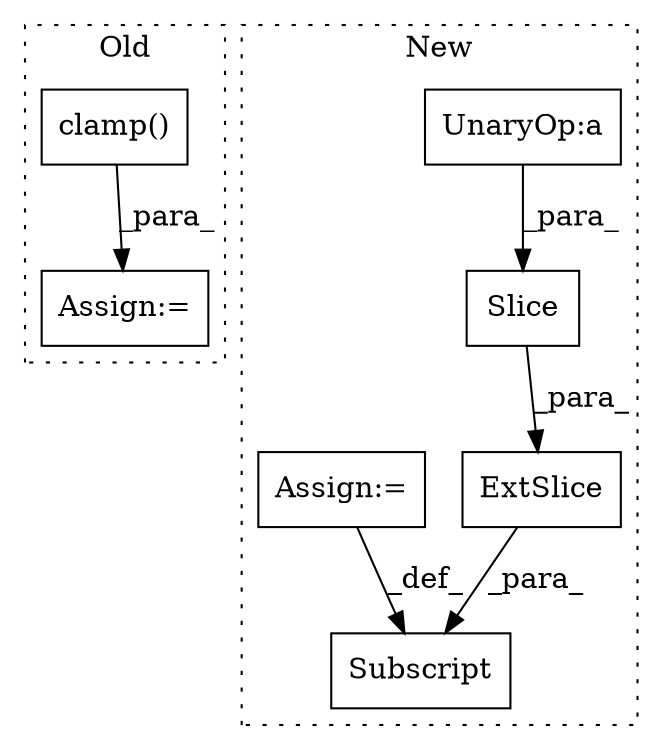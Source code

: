 digraph G {
subgraph cluster0 {
1 [label="clamp()" a="75" s="11794,11814" l="12,35" shape="box"];
4 [label="Assign:=" a="68" s="11791" l="3" shape="box"];
label = "Old";
style="dotted";
}
subgraph cluster1 {
2 [label="ExtSlice" a="85" s="11476" l="15" shape="box"];
3 [label="Subscript" a="63" s="11476,0" l="56,0" shape="box"];
5 [label="UnaryOp:a" a="61" s="11523" l="8" shape="box"];
6 [label="Slice" a="80" s="11515" l="7" shape="box"];
7 [label="Assign:=" a="68" s="11532" l="3" shape="box"];
label = "New";
style="dotted";
}
1 -> 4 [label="_para_"];
2 -> 3 [label="_para_"];
5 -> 6 [label="_para_"];
6 -> 2 [label="_para_"];
7 -> 3 [label="_def_"];
}